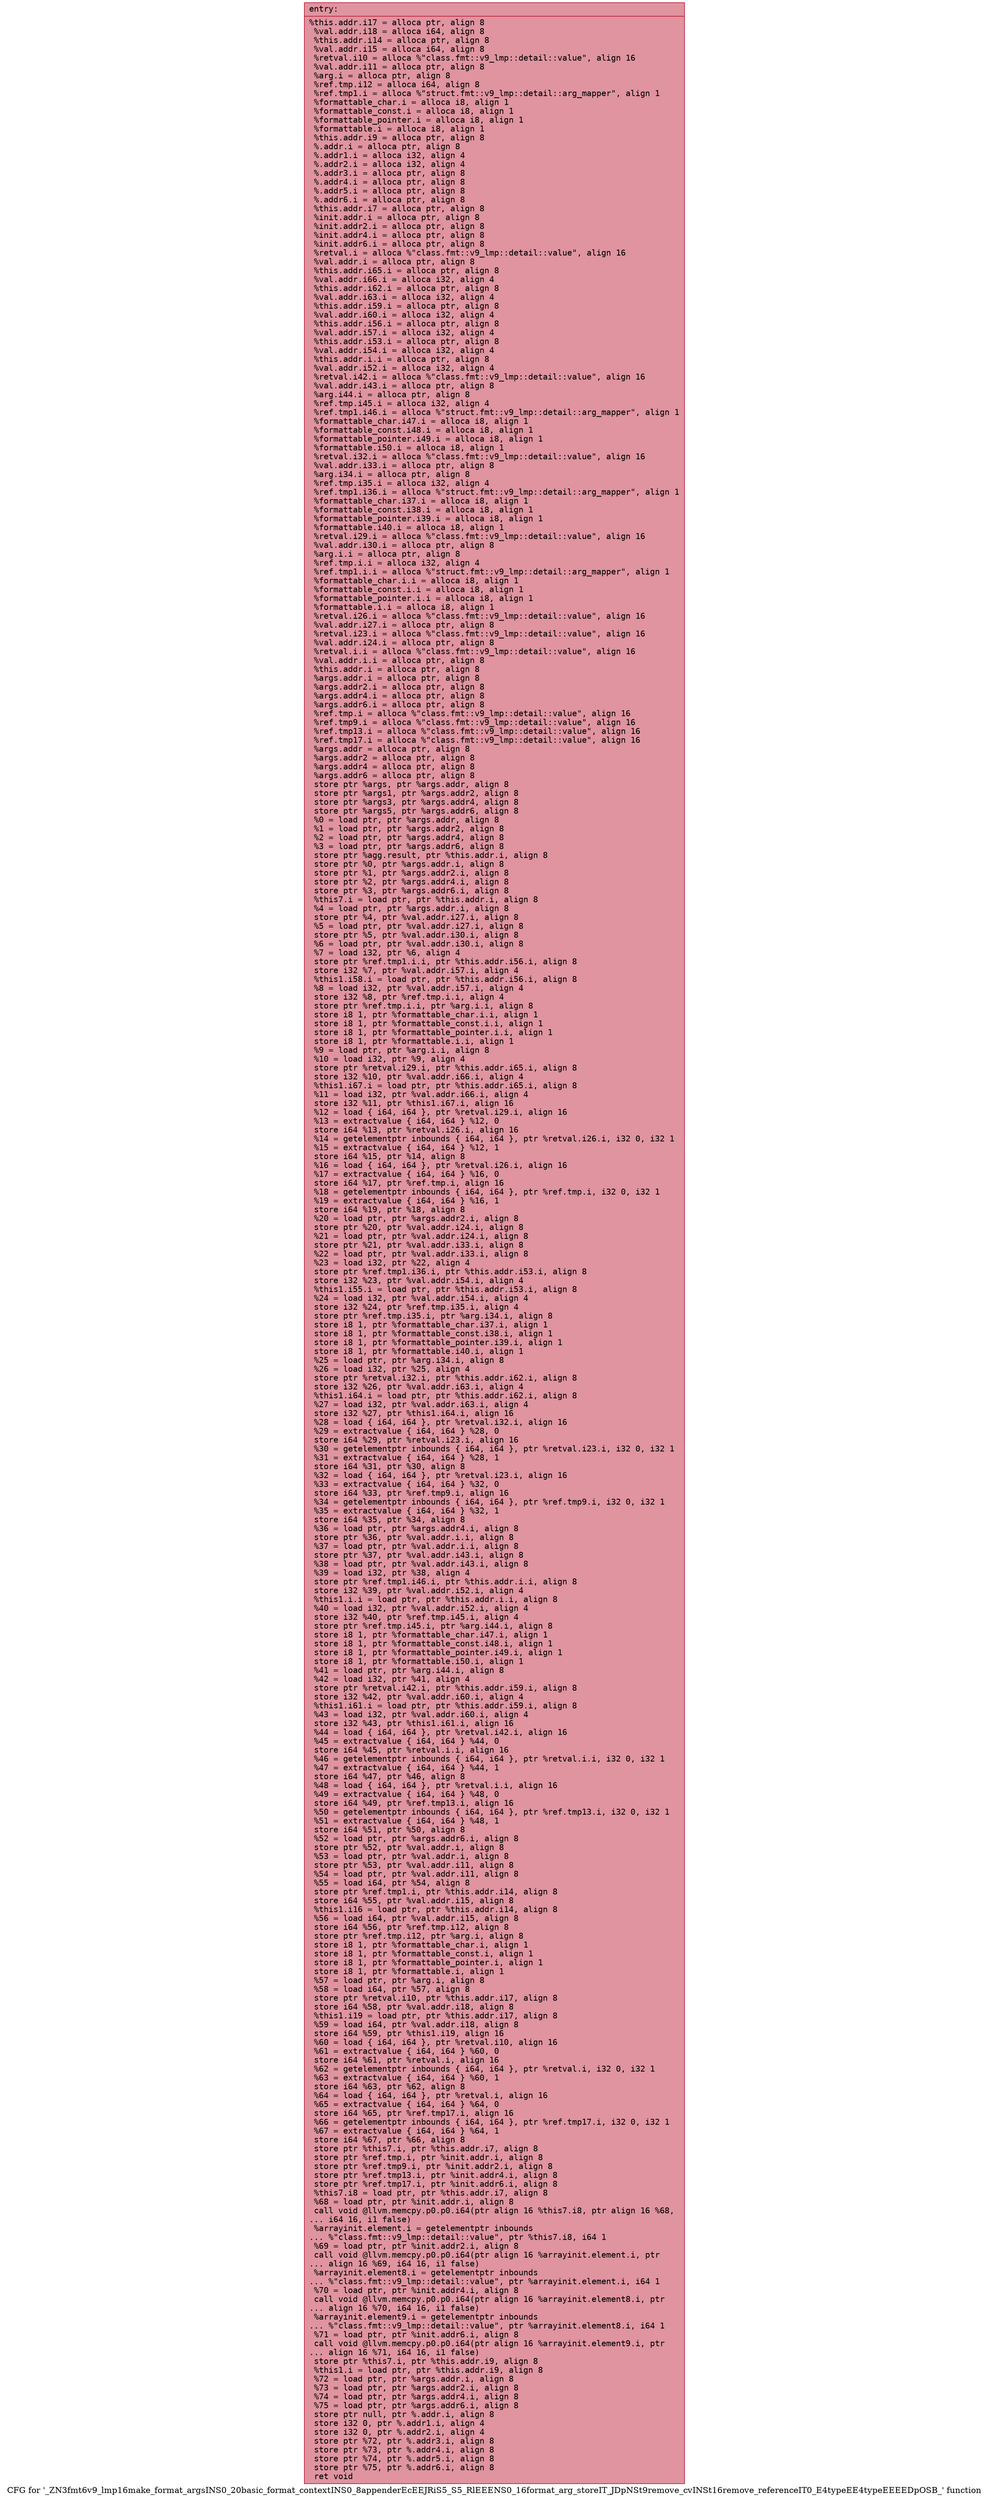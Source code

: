 digraph "CFG for '_ZN3fmt6v9_lmp16make_format_argsINS0_20basic_format_contextINS0_8appenderEcEEJRiS5_S5_RlEEENS0_16format_arg_storeIT_JDpNSt9remove_cvINSt16remove_referenceIT0_E4typeEE4typeEEEEDpOSB_' function" {
	label="CFG for '_ZN3fmt6v9_lmp16make_format_argsINS0_20basic_format_contextINS0_8appenderEcEEJRiS5_S5_RlEEENS0_16format_arg_storeIT_JDpNSt9remove_cvINSt16remove_referenceIT0_E4typeEE4typeEEEEDpOSB_' function";

	Node0x56403e96c940 [shape=record,color="#b70d28ff", style=filled, fillcolor="#b70d2870" fontname="Courier",label="{entry:\l|  %this.addr.i17 = alloca ptr, align 8\l  %val.addr.i18 = alloca i64, align 8\l  %this.addr.i14 = alloca ptr, align 8\l  %val.addr.i15 = alloca i64, align 8\l  %retval.i10 = alloca %\"class.fmt::v9_lmp::detail::value\", align 16\l  %val.addr.i11 = alloca ptr, align 8\l  %arg.i = alloca ptr, align 8\l  %ref.tmp.i12 = alloca i64, align 8\l  %ref.tmp1.i = alloca %\"struct.fmt::v9_lmp::detail::arg_mapper\", align 1\l  %formattable_char.i = alloca i8, align 1\l  %formattable_const.i = alloca i8, align 1\l  %formattable_pointer.i = alloca i8, align 1\l  %formattable.i = alloca i8, align 1\l  %this.addr.i9 = alloca ptr, align 8\l  %.addr.i = alloca ptr, align 8\l  %.addr1.i = alloca i32, align 4\l  %.addr2.i = alloca i32, align 4\l  %.addr3.i = alloca ptr, align 8\l  %.addr4.i = alloca ptr, align 8\l  %.addr5.i = alloca ptr, align 8\l  %.addr6.i = alloca ptr, align 8\l  %this.addr.i7 = alloca ptr, align 8\l  %init.addr.i = alloca ptr, align 8\l  %init.addr2.i = alloca ptr, align 8\l  %init.addr4.i = alloca ptr, align 8\l  %init.addr6.i = alloca ptr, align 8\l  %retval.i = alloca %\"class.fmt::v9_lmp::detail::value\", align 16\l  %val.addr.i = alloca ptr, align 8\l  %this.addr.i65.i = alloca ptr, align 8\l  %val.addr.i66.i = alloca i32, align 4\l  %this.addr.i62.i = alloca ptr, align 8\l  %val.addr.i63.i = alloca i32, align 4\l  %this.addr.i59.i = alloca ptr, align 8\l  %val.addr.i60.i = alloca i32, align 4\l  %this.addr.i56.i = alloca ptr, align 8\l  %val.addr.i57.i = alloca i32, align 4\l  %this.addr.i53.i = alloca ptr, align 8\l  %val.addr.i54.i = alloca i32, align 4\l  %this.addr.i.i = alloca ptr, align 8\l  %val.addr.i52.i = alloca i32, align 4\l  %retval.i42.i = alloca %\"class.fmt::v9_lmp::detail::value\", align 16\l  %val.addr.i43.i = alloca ptr, align 8\l  %arg.i44.i = alloca ptr, align 8\l  %ref.tmp.i45.i = alloca i32, align 4\l  %ref.tmp1.i46.i = alloca %\"struct.fmt::v9_lmp::detail::arg_mapper\", align 1\l  %formattable_char.i47.i = alloca i8, align 1\l  %formattable_const.i48.i = alloca i8, align 1\l  %formattable_pointer.i49.i = alloca i8, align 1\l  %formattable.i50.i = alloca i8, align 1\l  %retval.i32.i = alloca %\"class.fmt::v9_lmp::detail::value\", align 16\l  %val.addr.i33.i = alloca ptr, align 8\l  %arg.i34.i = alloca ptr, align 8\l  %ref.tmp.i35.i = alloca i32, align 4\l  %ref.tmp1.i36.i = alloca %\"struct.fmt::v9_lmp::detail::arg_mapper\", align 1\l  %formattable_char.i37.i = alloca i8, align 1\l  %formattable_const.i38.i = alloca i8, align 1\l  %formattable_pointer.i39.i = alloca i8, align 1\l  %formattable.i40.i = alloca i8, align 1\l  %retval.i29.i = alloca %\"class.fmt::v9_lmp::detail::value\", align 16\l  %val.addr.i30.i = alloca ptr, align 8\l  %arg.i.i = alloca ptr, align 8\l  %ref.tmp.i.i = alloca i32, align 4\l  %ref.tmp1.i.i = alloca %\"struct.fmt::v9_lmp::detail::arg_mapper\", align 1\l  %formattable_char.i.i = alloca i8, align 1\l  %formattable_const.i.i = alloca i8, align 1\l  %formattable_pointer.i.i = alloca i8, align 1\l  %formattable.i.i = alloca i8, align 1\l  %retval.i26.i = alloca %\"class.fmt::v9_lmp::detail::value\", align 16\l  %val.addr.i27.i = alloca ptr, align 8\l  %retval.i23.i = alloca %\"class.fmt::v9_lmp::detail::value\", align 16\l  %val.addr.i24.i = alloca ptr, align 8\l  %retval.i.i = alloca %\"class.fmt::v9_lmp::detail::value\", align 16\l  %val.addr.i.i = alloca ptr, align 8\l  %this.addr.i = alloca ptr, align 8\l  %args.addr.i = alloca ptr, align 8\l  %args.addr2.i = alloca ptr, align 8\l  %args.addr4.i = alloca ptr, align 8\l  %args.addr6.i = alloca ptr, align 8\l  %ref.tmp.i = alloca %\"class.fmt::v9_lmp::detail::value\", align 16\l  %ref.tmp9.i = alloca %\"class.fmt::v9_lmp::detail::value\", align 16\l  %ref.tmp13.i = alloca %\"class.fmt::v9_lmp::detail::value\", align 16\l  %ref.tmp17.i = alloca %\"class.fmt::v9_lmp::detail::value\", align 16\l  %args.addr = alloca ptr, align 8\l  %args.addr2 = alloca ptr, align 8\l  %args.addr4 = alloca ptr, align 8\l  %args.addr6 = alloca ptr, align 8\l  store ptr %args, ptr %args.addr, align 8\l  store ptr %args1, ptr %args.addr2, align 8\l  store ptr %args3, ptr %args.addr4, align 8\l  store ptr %args5, ptr %args.addr6, align 8\l  %0 = load ptr, ptr %args.addr, align 8\l  %1 = load ptr, ptr %args.addr2, align 8\l  %2 = load ptr, ptr %args.addr4, align 8\l  %3 = load ptr, ptr %args.addr6, align 8\l  store ptr %agg.result, ptr %this.addr.i, align 8\l  store ptr %0, ptr %args.addr.i, align 8\l  store ptr %1, ptr %args.addr2.i, align 8\l  store ptr %2, ptr %args.addr4.i, align 8\l  store ptr %3, ptr %args.addr6.i, align 8\l  %this7.i = load ptr, ptr %this.addr.i, align 8\l  %4 = load ptr, ptr %args.addr.i, align 8\l  store ptr %4, ptr %val.addr.i27.i, align 8\l  %5 = load ptr, ptr %val.addr.i27.i, align 8\l  store ptr %5, ptr %val.addr.i30.i, align 8\l  %6 = load ptr, ptr %val.addr.i30.i, align 8\l  %7 = load i32, ptr %6, align 4\l  store ptr %ref.tmp1.i.i, ptr %this.addr.i56.i, align 8\l  store i32 %7, ptr %val.addr.i57.i, align 4\l  %this1.i58.i = load ptr, ptr %this.addr.i56.i, align 8\l  %8 = load i32, ptr %val.addr.i57.i, align 4\l  store i32 %8, ptr %ref.tmp.i.i, align 4\l  store ptr %ref.tmp.i.i, ptr %arg.i.i, align 8\l  store i8 1, ptr %formattable_char.i.i, align 1\l  store i8 1, ptr %formattable_const.i.i, align 1\l  store i8 1, ptr %formattable_pointer.i.i, align 1\l  store i8 1, ptr %formattable.i.i, align 1\l  %9 = load ptr, ptr %arg.i.i, align 8\l  %10 = load i32, ptr %9, align 4\l  store ptr %retval.i29.i, ptr %this.addr.i65.i, align 8\l  store i32 %10, ptr %val.addr.i66.i, align 4\l  %this1.i67.i = load ptr, ptr %this.addr.i65.i, align 8\l  %11 = load i32, ptr %val.addr.i66.i, align 4\l  store i32 %11, ptr %this1.i67.i, align 16\l  %12 = load \{ i64, i64 \}, ptr %retval.i29.i, align 16\l  %13 = extractvalue \{ i64, i64 \} %12, 0\l  store i64 %13, ptr %retval.i26.i, align 16\l  %14 = getelementptr inbounds \{ i64, i64 \}, ptr %retval.i26.i, i32 0, i32 1\l  %15 = extractvalue \{ i64, i64 \} %12, 1\l  store i64 %15, ptr %14, align 8\l  %16 = load \{ i64, i64 \}, ptr %retval.i26.i, align 16\l  %17 = extractvalue \{ i64, i64 \} %16, 0\l  store i64 %17, ptr %ref.tmp.i, align 16\l  %18 = getelementptr inbounds \{ i64, i64 \}, ptr %ref.tmp.i, i32 0, i32 1\l  %19 = extractvalue \{ i64, i64 \} %16, 1\l  store i64 %19, ptr %18, align 8\l  %20 = load ptr, ptr %args.addr2.i, align 8\l  store ptr %20, ptr %val.addr.i24.i, align 8\l  %21 = load ptr, ptr %val.addr.i24.i, align 8\l  store ptr %21, ptr %val.addr.i33.i, align 8\l  %22 = load ptr, ptr %val.addr.i33.i, align 8\l  %23 = load i32, ptr %22, align 4\l  store ptr %ref.tmp1.i36.i, ptr %this.addr.i53.i, align 8\l  store i32 %23, ptr %val.addr.i54.i, align 4\l  %this1.i55.i = load ptr, ptr %this.addr.i53.i, align 8\l  %24 = load i32, ptr %val.addr.i54.i, align 4\l  store i32 %24, ptr %ref.tmp.i35.i, align 4\l  store ptr %ref.tmp.i35.i, ptr %arg.i34.i, align 8\l  store i8 1, ptr %formattable_char.i37.i, align 1\l  store i8 1, ptr %formattable_const.i38.i, align 1\l  store i8 1, ptr %formattable_pointer.i39.i, align 1\l  store i8 1, ptr %formattable.i40.i, align 1\l  %25 = load ptr, ptr %arg.i34.i, align 8\l  %26 = load i32, ptr %25, align 4\l  store ptr %retval.i32.i, ptr %this.addr.i62.i, align 8\l  store i32 %26, ptr %val.addr.i63.i, align 4\l  %this1.i64.i = load ptr, ptr %this.addr.i62.i, align 8\l  %27 = load i32, ptr %val.addr.i63.i, align 4\l  store i32 %27, ptr %this1.i64.i, align 16\l  %28 = load \{ i64, i64 \}, ptr %retval.i32.i, align 16\l  %29 = extractvalue \{ i64, i64 \} %28, 0\l  store i64 %29, ptr %retval.i23.i, align 16\l  %30 = getelementptr inbounds \{ i64, i64 \}, ptr %retval.i23.i, i32 0, i32 1\l  %31 = extractvalue \{ i64, i64 \} %28, 1\l  store i64 %31, ptr %30, align 8\l  %32 = load \{ i64, i64 \}, ptr %retval.i23.i, align 16\l  %33 = extractvalue \{ i64, i64 \} %32, 0\l  store i64 %33, ptr %ref.tmp9.i, align 16\l  %34 = getelementptr inbounds \{ i64, i64 \}, ptr %ref.tmp9.i, i32 0, i32 1\l  %35 = extractvalue \{ i64, i64 \} %32, 1\l  store i64 %35, ptr %34, align 8\l  %36 = load ptr, ptr %args.addr4.i, align 8\l  store ptr %36, ptr %val.addr.i.i, align 8\l  %37 = load ptr, ptr %val.addr.i.i, align 8\l  store ptr %37, ptr %val.addr.i43.i, align 8\l  %38 = load ptr, ptr %val.addr.i43.i, align 8\l  %39 = load i32, ptr %38, align 4\l  store ptr %ref.tmp1.i46.i, ptr %this.addr.i.i, align 8\l  store i32 %39, ptr %val.addr.i52.i, align 4\l  %this1.i.i = load ptr, ptr %this.addr.i.i, align 8\l  %40 = load i32, ptr %val.addr.i52.i, align 4\l  store i32 %40, ptr %ref.tmp.i45.i, align 4\l  store ptr %ref.tmp.i45.i, ptr %arg.i44.i, align 8\l  store i8 1, ptr %formattable_char.i47.i, align 1\l  store i8 1, ptr %formattable_const.i48.i, align 1\l  store i8 1, ptr %formattable_pointer.i49.i, align 1\l  store i8 1, ptr %formattable.i50.i, align 1\l  %41 = load ptr, ptr %arg.i44.i, align 8\l  %42 = load i32, ptr %41, align 4\l  store ptr %retval.i42.i, ptr %this.addr.i59.i, align 8\l  store i32 %42, ptr %val.addr.i60.i, align 4\l  %this1.i61.i = load ptr, ptr %this.addr.i59.i, align 8\l  %43 = load i32, ptr %val.addr.i60.i, align 4\l  store i32 %43, ptr %this1.i61.i, align 16\l  %44 = load \{ i64, i64 \}, ptr %retval.i42.i, align 16\l  %45 = extractvalue \{ i64, i64 \} %44, 0\l  store i64 %45, ptr %retval.i.i, align 16\l  %46 = getelementptr inbounds \{ i64, i64 \}, ptr %retval.i.i, i32 0, i32 1\l  %47 = extractvalue \{ i64, i64 \} %44, 1\l  store i64 %47, ptr %46, align 8\l  %48 = load \{ i64, i64 \}, ptr %retval.i.i, align 16\l  %49 = extractvalue \{ i64, i64 \} %48, 0\l  store i64 %49, ptr %ref.tmp13.i, align 16\l  %50 = getelementptr inbounds \{ i64, i64 \}, ptr %ref.tmp13.i, i32 0, i32 1\l  %51 = extractvalue \{ i64, i64 \} %48, 1\l  store i64 %51, ptr %50, align 8\l  %52 = load ptr, ptr %args.addr6.i, align 8\l  store ptr %52, ptr %val.addr.i, align 8\l  %53 = load ptr, ptr %val.addr.i, align 8\l  store ptr %53, ptr %val.addr.i11, align 8\l  %54 = load ptr, ptr %val.addr.i11, align 8\l  %55 = load i64, ptr %54, align 8\l  store ptr %ref.tmp1.i, ptr %this.addr.i14, align 8\l  store i64 %55, ptr %val.addr.i15, align 8\l  %this1.i16 = load ptr, ptr %this.addr.i14, align 8\l  %56 = load i64, ptr %val.addr.i15, align 8\l  store i64 %56, ptr %ref.tmp.i12, align 8\l  store ptr %ref.tmp.i12, ptr %arg.i, align 8\l  store i8 1, ptr %formattable_char.i, align 1\l  store i8 1, ptr %formattable_const.i, align 1\l  store i8 1, ptr %formattable_pointer.i, align 1\l  store i8 1, ptr %formattable.i, align 1\l  %57 = load ptr, ptr %arg.i, align 8\l  %58 = load i64, ptr %57, align 8\l  store ptr %retval.i10, ptr %this.addr.i17, align 8\l  store i64 %58, ptr %val.addr.i18, align 8\l  %this1.i19 = load ptr, ptr %this.addr.i17, align 8\l  %59 = load i64, ptr %val.addr.i18, align 8\l  store i64 %59, ptr %this1.i19, align 16\l  %60 = load \{ i64, i64 \}, ptr %retval.i10, align 16\l  %61 = extractvalue \{ i64, i64 \} %60, 0\l  store i64 %61, ptr %retval.i, align 16\l  %62 = getelementptr inbounds \{ i64, i64 \}, ptr %retval.i, i32 0, i32 1\l  %63 = extractvalue \{ i64, i64 \} %60, 1\l  store i64 %63, ptr %62, align 8\l  %64 = load \{ i64, i64 \}, ptr %retval.i, align 16\l  %65 = extractvalue \{ i64, i64 \} %64, 0\l  store i64 %65, ptr %ref.tmp17.i, align 16\l  %66 = getelementptr inbounds \{ i64, i64 \}, ptr %ref.tmp17.i, i32 0, i32 1\l  %67 = extractvalue \{ i64, i64 \} %64, 1\l  store i64 %67, ptr %66, align 8\l  store ptr %this7.i, ptr %this.addr.i7, align 8\l  store ptr %ref.tmp.i, ptr %init.addr.i, align 8\l  store ptr %ref.tmp9.i, ptr %init.addr2.i, align 8\l  store ptr %ref.tmp13.i, ptr %init.addr4.i, align 8\l  store ptr %ref.tmp17.i, ptr %init.addr6.i, align 8\l  %this7.i8 = load ptr, ptr %this.addr.i7, align 8\l  %68 = load ptr, ptr %init.addr.i, align 8\l  call void @llvm.memcpy.p0.p0.i64(ptr align 16 %this7.i8, ptr align 16 %68,\l... i64 16, i1 false)\l  %arrayinit.element.i = getelementptr inbounds\l... %\"class.fmt::v9_lmp::detail::value\", ptr %this7.i8, i64 1\l  %69 = load ptr, ptr %init.addr2.i, align 8\l  call void @llvm.memcpy.p0.p0.i64(ptr align 16 %arrayinit.element.i, ptr\l... align 16 %69, i64 16, i1 false)\l  %arrayinit.element8.i = getelementptr inbounds\l... %\"class.fmt::v9_lmp::detail::value\", ptr %arrayinit.element.i, i64 1\l  %70 = load ptr, ptr %init.addr4.i, align 8\l  call void @llvm.memcpy.p0.p0.i64(ptr align 16 %arrayinit.element8.i, ptr\l... align 16 %70, i64 16, i1 false)\l  %arrayinit.element9.i = getelementptr inbounds\l... %\"class.fmt::v9_lmp::detail::value\", ptr %arrayinit.element8.i, i64 1\l  %71 = load ptr, ptr %init.addr6.i, align 8\l  call void @llvm.memcpy.p0.p0.i64(ptr align 16 %arrayinit.element9.i, ptr\l... align 16 %71, i64 16, i1 false)\l  store ptr %this7.i, ptr %this.addr.i9, align 8\l  %this1.i = load ptr, ptr %this.addr.i9, align 8\l  %72 = load ptr, ptr %args.addr.i, align 8\l  %73 = load ptr, ptr %args.addr2.i, align 8\l  %74 = load ptr, ptr %args.addr4.i, align 8\l  %75 = load ptr, ptr %args.addr6.i, align 8\l  store ptr null, ptr %.addr.i, align 8\l  store i32 0, ptr %.addr1.i, align 4\l  store i32 0, ptr %.addr2.i, align 4\l  store ptr %72, ptr %.addr3.i, align 8\l  store ptr %73, ptr %.addr4.i, align 8\l  store ptr %74, ptr %.addr5.i, align 8\l  store ptr %75, ptr %.addr6.i, align 8\l  ret void\l}"];
}
